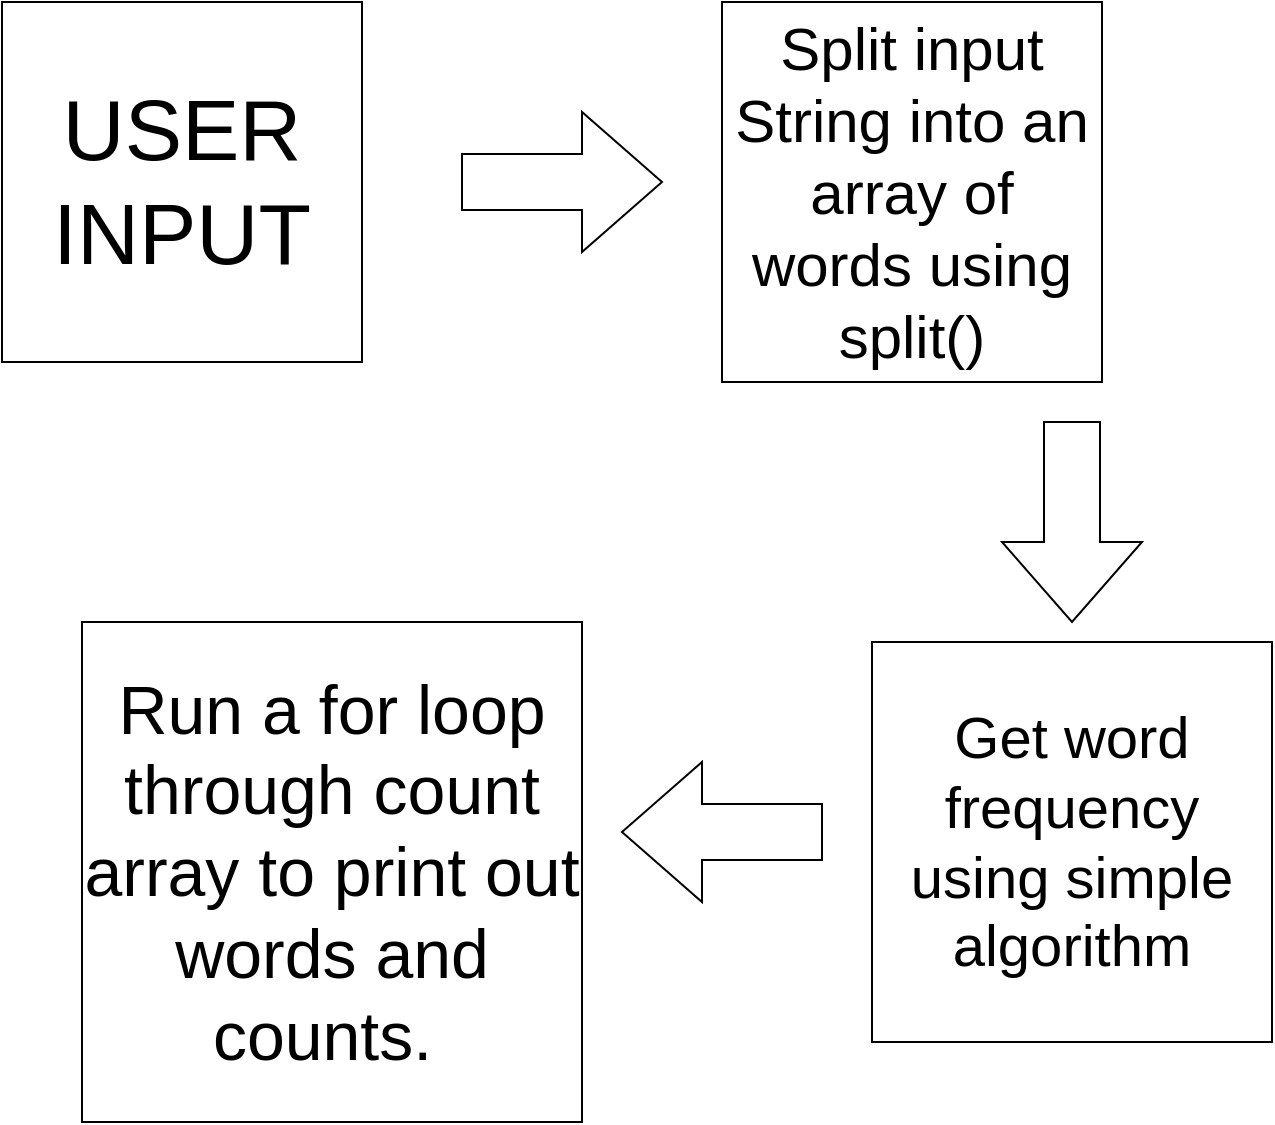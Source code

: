 <mxfile version="28.1.2">
  <diagram name="Page-1" id="OvVK63vO8oLHvFIJiMzW">
    <mxGraphModel dx="1426" dy="751" grid="1" gridSize="10" guides="1" tooltips="1" connect="1" arrows="1" fold="1" page="1" pageScale="1" pageWidth="850" pageHeight="1100" math="0" shadow="0">
      <root>
        <mxCell id="0" />
        <mxCell id="1" parent="0" />
        <mxCell id="L8KiNz-YGl9HzAzkSE0_-4" value="&lt;font style=&quot;font-size: 43px;&quot;&gt;USER INPUT&lt;/font&gt;" style="whiteSpace=wrap;html=1;aspect=fixed;" vertex="1" parent="1">
          <mxGeometry x="30" y="50" width="180" height="180" as="geometry" />
        </mxCell>
        <mxCell id="L8KiNz-YGl9HzAzkSE0_-5" value="" style="html=1;shadow=0;dashed=0;align=center;verticalAlign=middle;shape=mxgraph.arrows2.arrow;dy=0.6;dx=40;notch=0;" vertex="1" parent="1">
          <mxGeometry x="260" y="105" width="100" height="70" as="geometry" />
        </mxCell>
        <mxCell id="L8KiNz-YGl9HzAzkSE0_-6" value="&lt;font style=&quot;font-size: 30px;&quot;&gt;Split input String into an array of words using split()&lt;/font&gt;" style="whiteSpace=wrap;html=1;aspect=fixed;" vertex="1" parent="1">
          <mxGeometry x="390" y="50" width="190" height="190" as="geometry" />
        </mxCell>
        <mxCell id="L8KiNz-YGl9HzAzkSE0_-7" value="" style="html=1;shadow=0;dashed=0;align=center;verticalAlign=middle;shape=mxgraph.arrows2.arrow;dy=0.6;dx=40;direction=south;notch=0;" vertex="1" parent="1">
          <mxGeometry x="530" y="260" width="70" height="100" as="geometry" />
        </mxCell>
        <mxCell id="L8KiNz-YGl9HzAzkSE0_-8" value="&lt;font style=&quot;font-size: 29px;&quot;&gt;Get word frequency using simple algorithm&lt;/font&gt;" style="whiteSpace=wrap;html=1;aspect=fixed;" vertex="1" parent="1">
          <mxGeometry x="465" y="370" width="200" height="200" as="geometry" />
        </mxCell>
        <mxCell id="L8KiNz-YGl9HzAzkSE0_-9" value="" style="html=1;shadow=0;dashed=0;align=center;verticalAlign=middle;shape=mxgraph.arrows2.arrow;dy=0.6;dx=40;flipH=1;notch=0;" vertex="1" parent="1">
          <mxGeometry x="340" y="430" width="100" height="70" as="geometry" />
        </mxCell>
        <mxCell id="L8KiNz-YGl9HzAzkSE0_-10" value="&lt;font style=&quot;font-size: 34px;&quot;&gt;Run a for loop through count array to print out words and counts.&amp;nbsp;&lt;/font&gt;" style="whiteSpace=wrap;html=1;aspect=fixed;" vertex="1" parent="1">
          <mxGeometry x="70" y="360" width="250" height="250" as="geometry" />
        </mxCell>
      </root>
    </mxGraphModel>
  </diagram>
</mxfile>
